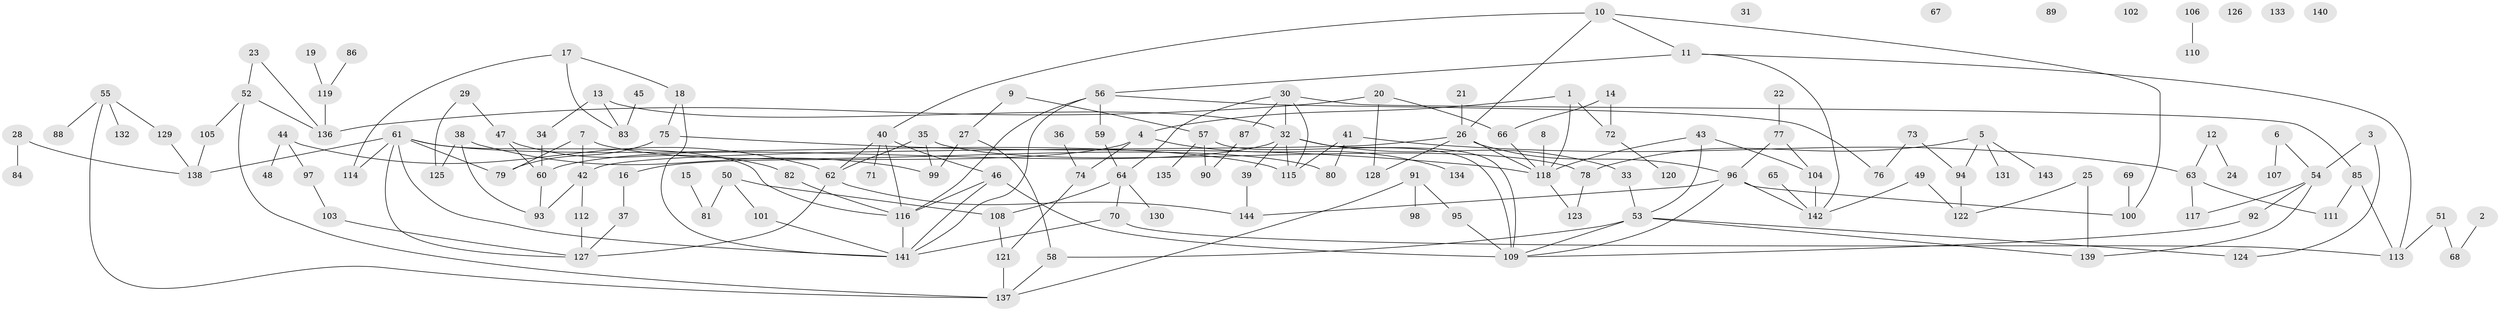 // coarse degree distribution, {1: 0.22093023255813954, 2: 0.23255813953488372, 0: 0.08139534883720931, 4: 0.11627906976744186, 5: 0.09302325581395349, 3: 0.18604651162790697, 6: 0.046511627906976744, 7: 0.011627906976744186, 12: 0.011627906976744186}
// Generated by graph-tools (version 1.1) at 2025/43/03/04/25 21:43:29]
// undirected, 144 vertices, 191 edges
graph export_dot {
graph [start="1"]
  node [color=gray90,style=filled];
  1;
  2;
  3;
  4;
  5;
  6;
  7;
  8;
  9;
  10;
  11;
  12;
  13;
  14;
  15;
  16;
  17;
  18;
  19;
  20;
  21;
  22;
  23;
  24;
  25;
  26;
  27;
  28;
  29;
  30;
  31;
  32;
  33;
  34;
  35;
  36;
  37;
  38;
  39;
  40;
  41;
  42;
  43;
  44;
  45;
  46;
  47;
  48;
  49;
  50;
  51;
  52;
  53;
  54;
  55;
  56;
  57;
  58;
  59;
  60;
  61;
  62;
  63;
  64;
  65;
  66;
  67;
  68;
  69;
  70;
  71;
  72;
  73;
  74;
  75;
  76;
  77;
  78;
  79;
  80;
  81;
  82;
  83;
  84;
  85;
  86;
  87;
  88;
  89;
  90;
  91;
  92;
  93;
  94;
  95;
  96;
  97;
  98;
  99;
  100;
  101;
  102;
  103;
  104;
  105;
  106;
  107;
  108;
  109;
  110;
  111;
  112;
  113;
  114;
  115;
  116;
  117;
  118;
  119;
  120;
  121;
  122;
  123;
  124;
  125;
  126;
  127;
  128;
  129;
  130;
  131;
  132;
  133;
  134;
  135;
  136;
  137;
  138;
  139;
  140;
  141;
  142;
  143;
  144;
  1 -- 4;
  1 -- 72;
  1 -- 118;
  2 -- 68;
  3 -- 54;
  3 -- 124;
  4 -- 16;
  4 -- 74;
  4 -- 134;
  5 -- 78;
  5 -- 94;
  5 -- 131;
  5 -- 143;
  6 -- 54;
  6 -- 107;
  7 -- 42;
  7 -- 79;
  7 -- 80;
  8 -- 118;
  9 -- 27;
  9 -- 57;
  10 -- 11;
  10 -- 26;
  10 -- 40;
  10 -- 100;
  11 -- 56;
  11 -- 113;
  11 -- 142;
  12 -- 24;
  12 -- 63;
  13 -- 32;
  13 -- 34;
  13 -- 83;
  14 -- 66;
  14 -- 72;
  15 -- 81;
  16 -- 37;
  17 -- 18;
  17 -- 83;
  17 -- 114;
  18 -- 75;
  18 -- 141;
  19 -- 119;
  20 -- 66;
  20 -- 128;
  20 -- 136;
  21 -- 26;
  22 -- 77;
  23 -- 52;
  23 -- 136;
  25 -- 122;
  25 -- 139;
  26 -- 42;
  26 -- 96;
  26 -- 118;
  26 -- 128;
  27 -- 58;
  27 -- 99;
  28 -- 84;
  28 -- 138;
  29 -- 47;
  29 -- 125;
  30 -- 32;
  30 -- 64;
  30 -- 85;
  30 -- 87;
  30 -- 115;
  32 -- 33;
  32 -- 39;
  32 -- 60;
  32 -- 109;
  32 -- 115;
  33 -- 53;
  34 -- 60;
  35 -- 62;
  35 -- 78;
  35 -- 99;
  36 -- 74;
  37 -- 127;
  38 -- 93;
  38 -- 99;
  38 -- 125;
  39 -- 144;
  40 -- 46;
  40 -- 62;
  40 -- 71;
  40 -- 116;
  41 -- 63;
  41 -- 80;
  41 -- 115;
  42 -- 93;
  42 -- 112;
  43 -- 53;
  43 -- 104;
  43 -- 118;
  44 -- 48;
  44 -- 62;
  44 -- 97;
  45 -- 83;
  46 -- 109;
  46 -- 116;
  46 -- 141;
  47 -- 60;
  47 -- 82;
  49 -- 122;
  49 -- 142;
  50 -- 81;
  50 -- 101;
  50 -- 108;
  51 -- 68;
  51 -- 113;
  52 -- 105;
  52 -- 136;
  52 -- 137;
  53 -- 58;
  53 -- 109;
  53 -- 124;
  53 -- 139;
  54 -- 92;
  54 -- 117;
  54 -- 139;
  55 -- 88;
  55 -- 129;
  55 -- 132;
  55 -- 137;
  56 -- 59;
  56 -- 76;
  56 -- 116;
  56 -- 141;
  57 -- 90;
  57 -- 109;
  57 -- 135;
  58 -- 137;
  59 -- 64;
  60 -- 93;
  61 -- 79;
  61 -- 114;
  61 -- 115;
  61 -- 116;
  61 -- 127;
  61 -- 138;
  61 -- 141;
  62 -- 127;
  62 -- 144;
  63 -- 111;
  63 -- 117;
  64 -- 70;
  64 -- 108;
  64 -- 130;
  65 -- 142;
  66 -- 118;
  69 -- 100;
  70 -- 113;
  70 -- 141;
  72 -- 120;
  73 -- 76;
  73 -- 94;
  74 -- 121;
  75 -- 79;
  75 -- 118;
  77 -- 96;
  77 -- 104;
  78 -- 123;
  82 -- 116;
  85 -- 111;
  85 -- 113;
  86 -- 119;
  87 -- 90;
  91 -- 95;
  91 -- 98;
  91 -- 137;
  92 -- 109;
  94 -- 122;
  95 -- 109;
  96 -- 100;
  96 -- 109;
  96 -- 142;
  96 -- 144;
  97 -- 103;
  101 -- 141;
  103 -- 127;
  104 -- 142;
  105 -- 138;
  106 -- 110;
  108 -- 121;
  112 -- 127;
  116 -- 141;
  118 -- 123;
  119 -- 136;
  121 -- 137;
  129 -- 138;
}
